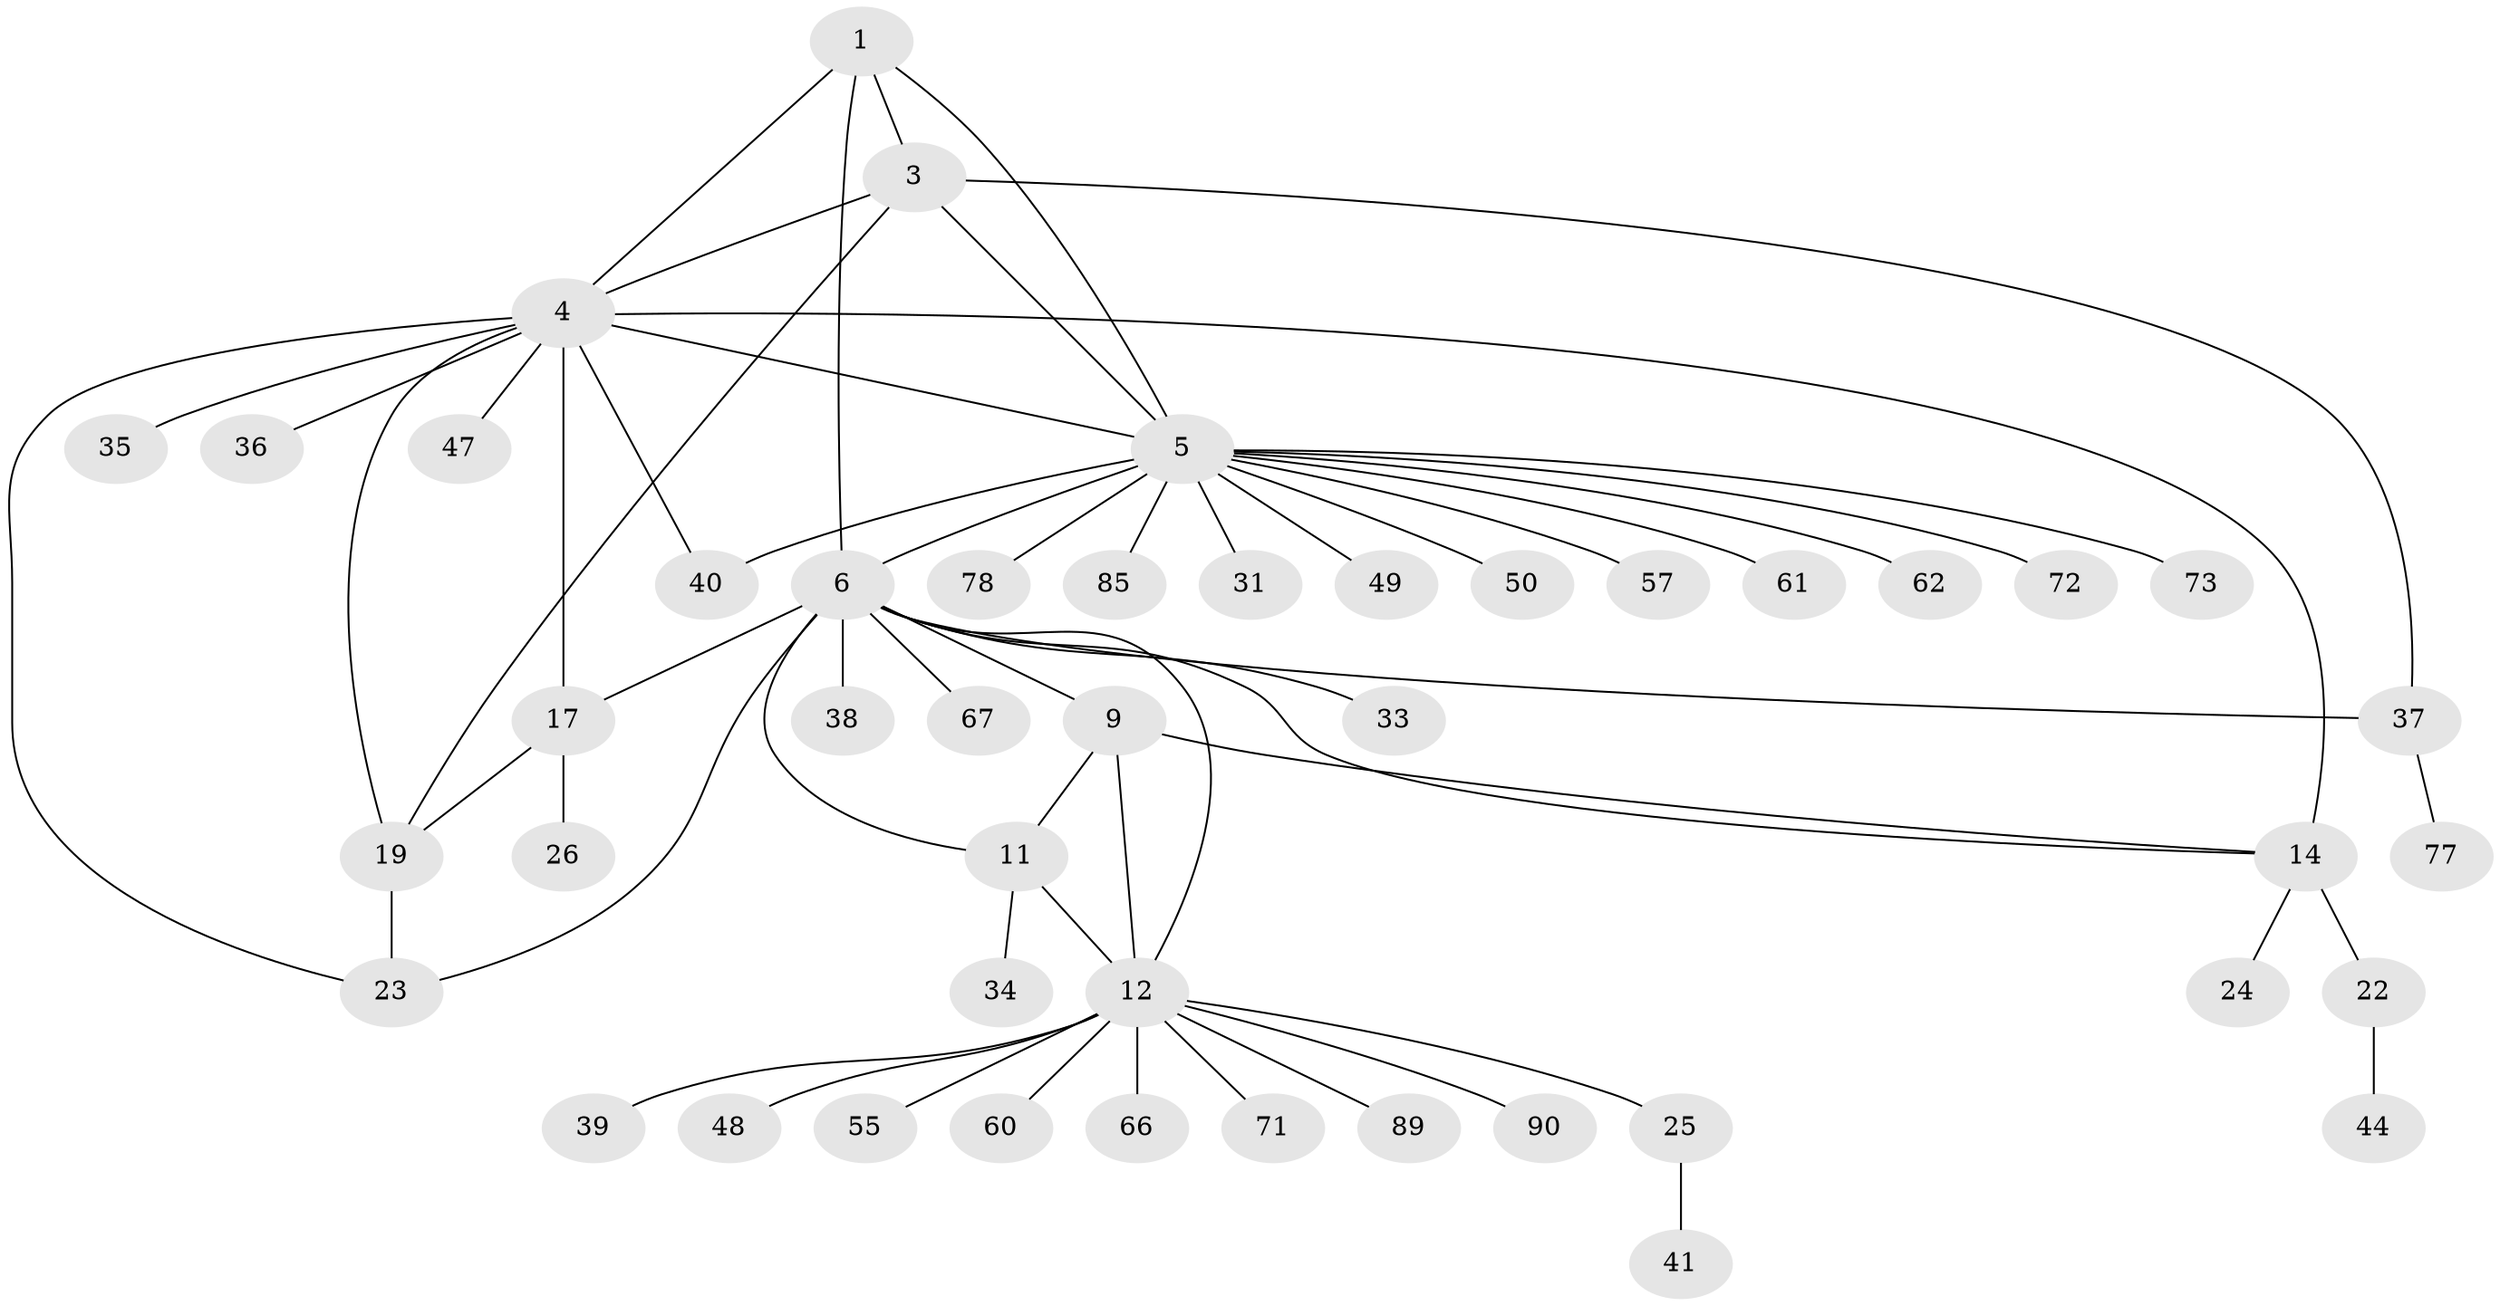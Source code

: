 // original degree distribution, {5: 0.043478260869565216, 8: 0.010869565217391304, 6: 0.021739130434782608, 18: 0.010869565217391304, 13: 0.021739130434782608, 3: 0.06521739130434782, 4: 0.05434782608695652, 9: 0.010869565217391304, 10: 0.010869565217391304, 7: 0.021739130434782608, 1: 0.5760869565217391, 2: 0.15217391304347827}
// Generated by graph-tools (version 1.1) at 2025/16/03/09/25 04:16:08]
// undirected, 46 vertices, 61 edges
graph export_dot {
graph [start="1"]
  node [color=gray90,style=filled];
  1 [super="+2+74"];
  3 [super="+63+86+91"];
  4 [super="+13+65"];
  5 [super="+27+7"];
  6 [super="+43+8+29+45+10+42+87+88+51"];
  9;
  11;
  12 [super="+21"];
  14 [super="+16"];
  17;
  19 [super="+58"];
  22 [super="+53"];
  23 [super="+92+82"];
  24 [super="+30"];
  25;
  26 [super="+32"];
  31;
  33;
  34;
  35;
  36;
  37 [super="+46"];
  38;
  39;
  40 [super="+80"];
  41;
  44;
  47 [super="+69+59"];
  48;
  49;
  50;
  55;
  57;
  60 [super="+68"];
  61;
  62;
  66 [super="+81"];
  67;
  71;
  72;
  73;
  77;
  78;
  85;
  89;
  90;
  1 -- 3 [weight=2];
  1 -- 4 [weight=2];
  1 -- 5;
  1 -- 6;
  3 -- 4;
  3 -- 19;
  3 -- 37;
  3 -- 5;
  4 -- 36;
  4 -- 35;
  4 -- 5;
  4 -- 40;
  4 -- 14 [weight=4];
  4 -- 47;
  4 -- 17 [weight=2];
  4 -- 19 [weight=2];
  4 -- 23;
  5 -- 6 [weight=4];
  5 -- 31;
  5 -- 40;
  5 -- 49;
  5 -- 50;
  5 -- 57;
  5 -- 61;
  5 -- 62;
  5 -- 72;
  5 -- 73;
  5 -- 78;
  5 -- 85;
  6 -- 67;
  6 -- 38 [weight=2];
  6 -- 23;
  6 -- 33;
  6 -- 9;
  6 -- 11;
  6 -- 12;
  6 -- 17;
  6 -- 37;
  6 -- 14;
  9 -- 11;
  9 -- 12;
  9 -- 14;
  11 -- 12;
  11 -- 34;
  12 -- 25;
  12 -- 39;
  12 -- 48;
  12 -- 55;
  12 -- 60;
  12 -- 66;
  12 -- 71;
  12 -- 89;
  12 -- 90;
  14 -- 22;
  14 -- 24;
  17 -- 19;
  17 -- 26;
  19 -- 23;
  22 -- 44;
  25 -- 41;
  37 -- 77;
}
